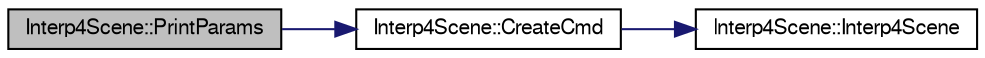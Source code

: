 digraph "Interp4Scene::PrintParams"
{
  edge [fontname="FreeSans",fontsize="10",labelfontname="FreeSans",labelfontsize="10"];
  node [fontname="FreeSans",fontsize="10",shape=record];
  rankdir="LR";
  Node1 [label="Interp4Scene::PrintParams",height=0.2,width=0.4,color="black", fillcolor="grey75", style="filled", fontcolor="black"];
  Node1 -> Node2 [color="midnightblue",fontsize="10",style="solid",fontname="FreeSans"];
  Node2 [label="Interp4Scene::CreateCmd",height=0.2,width=0.4,color="black", fillcolor="white", style="filled",URL="$class_interp4_scene.html#a1ff894a3a32c04727c75c0284ab6208a",tooltip="Ta metoda nie musi być zdefiniowna w klasie bazowej. "];
  Node2 -> Node3 [color="midnightblue",fontsize="10",style="solid",fontname="FreeSans"];
  Node3 [label="Interp4Scene::Interp4Scene",height=0.2,width=0.4,color="black", fillcolor="white", style="filled",URL="$class_interp4_scene.html#ac80ea41f89a92ef79f0b53573333dc92",tooltip="konstruktor "];
}
